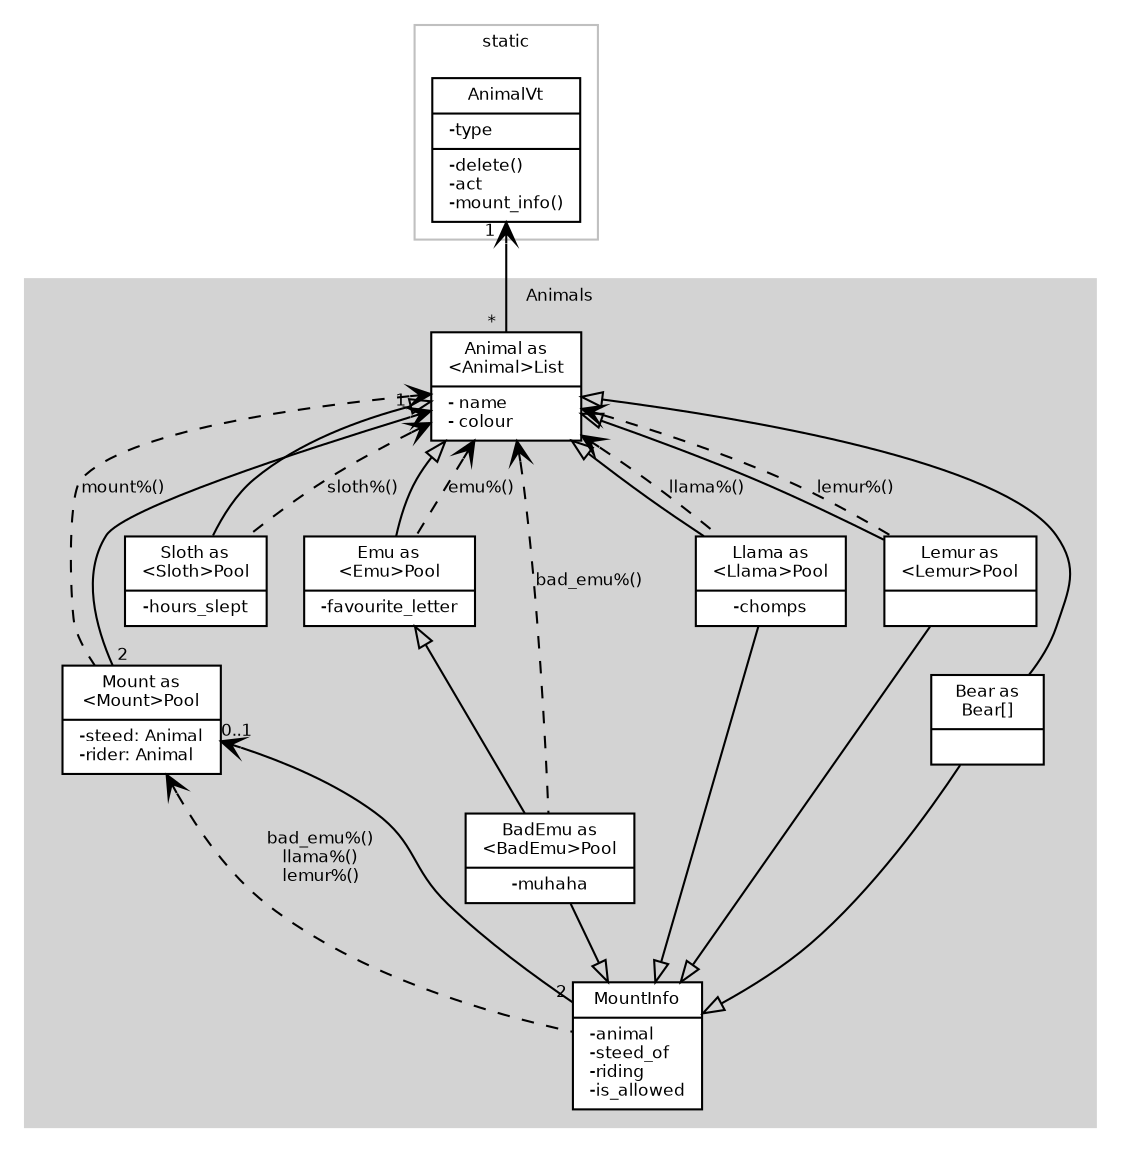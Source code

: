 digraph {
	fontname = "Bitstream Vera Sans";
	fontsize = 8;
	node [
		fontname = "Bitstream Vera Sans",
		fontsize = 8,
		shape = record
	];
	edge [
		fontname = "Bitstream Vera Sans",
		fontsize = 8,
	];
	subgraph cluster_AnimalVt {
		label = "static";
		color = grey;
		fillcolor = clear;
		AnimalVt [ label = "{AnimalVt|-type\l|-delete()\l-act\l-mount_info()\l}" ];
	}
	subgraph cluster_Animals {
		label = "Animals";
		style = filled;
		color = lightgrey;
		node [style = filled, fillcolor = white];

		Animal [ label = "{Animal as\n\<Animal\>List|- name\l- colour\l}" ];
		Mount [ label = "{Mount as\n\<Mount\>Pool|-steed: Animal\l-rider: Animal\l}" ]
		MountInfo [label="{MountInfo|-animal\l-steed_of\l-riding\l-is_allowed\l}"]
		Sloth [ label = "{Sloth as\n\<Sloth\>Pool|-hours_slept}" ];
		Emu [ label = "{Emu as\n\<Emu\>Pool|-favourite_letter}"];
		BadEmu [label="{BadEmu as\n\<BadEmu\>Pool|-muhaha}"];
		Llama [label="{Llama as\n\<Llama\>Pool|-chomps}"];
		Lemur [label="{Lemur as\n\<Lemur\>Pool|}"];
		Bear [label="{Bear as\nBear[]|}"];

		#{ rank = same; Sloth; Emu; Llama; Lemur; Bear; }

		# inheritance (nested {struct}s)
		edge [ arrowtail = empty, dir = back ];
		Animal -> Sloth;
		Animal -> Emu -> BadEmu;
		Animal -> Llama;
		Animal ->Lemur;
		Animal -> Bear;
		edge [ arrowhead = empty, dir = forward ];
		BadEmu -> MountInfo;
		Llama -> MountInfo;
		Lemur -> MountInfo;
		Bear -> MountInfo;

		# dependancy (migrate functions)
		# \each == _migrate
		#edge [ arrowtail = diamond, dir = back ];
		edge [ arrowtail = vee, dir = back, style = dashed ]
		Animal -> Sloth [ label = "sloth%()" ];
		Animal -> Emu  [ label = "emu%()" ];
		Animal -> BadEmu [ label = "bad_emu%()" ];
		Animal -> Llama [ label = "llama%()" ];
		Animal -> Lemur [ label = "lemur%()" ];
		Mount -> MountInfo [ label = "bad_emu%()\nllama%()\nlemur%()" ];
		Animal -> Mount [ label = "mount%()" ];

		# association (pointers)
		edge [ arrowtail = vee, dir = back, style = normal ];
		AnimalVt -> Animal [ headlabel = "*  ", taillabel = "  1  " ];
		Mount -> MountInfo [ headlabel = "2 ", taillabel = "0..1" ];
		Animal -> Mount [ headlabel = " 2  ", taillabel = "1     " ];
	}
}
